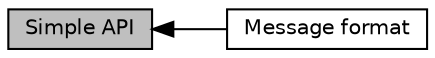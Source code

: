 digraph "Simple API"
{
  edge [fontname="Helvetica",fontsize="10",labelfontname="Helvetica",labelfontsize="10"];
  node [fontname="Helvetica",fontsize="10",shape=record];
  rankdir=LR;
  Node0 [label="Simple API",height=0.2,width=0.4,color="black", fillcolor="grey75", style="filled", fontcolor="black"];
  Node1 [label="Message format",height=0.2,width=0.4,color="black", fillcolor="white", style="filled",URL="$group__trap__mess__fmt.html"];
  Node0->Node1 [shape=plaintext, dir="back", style="solid"];
}
